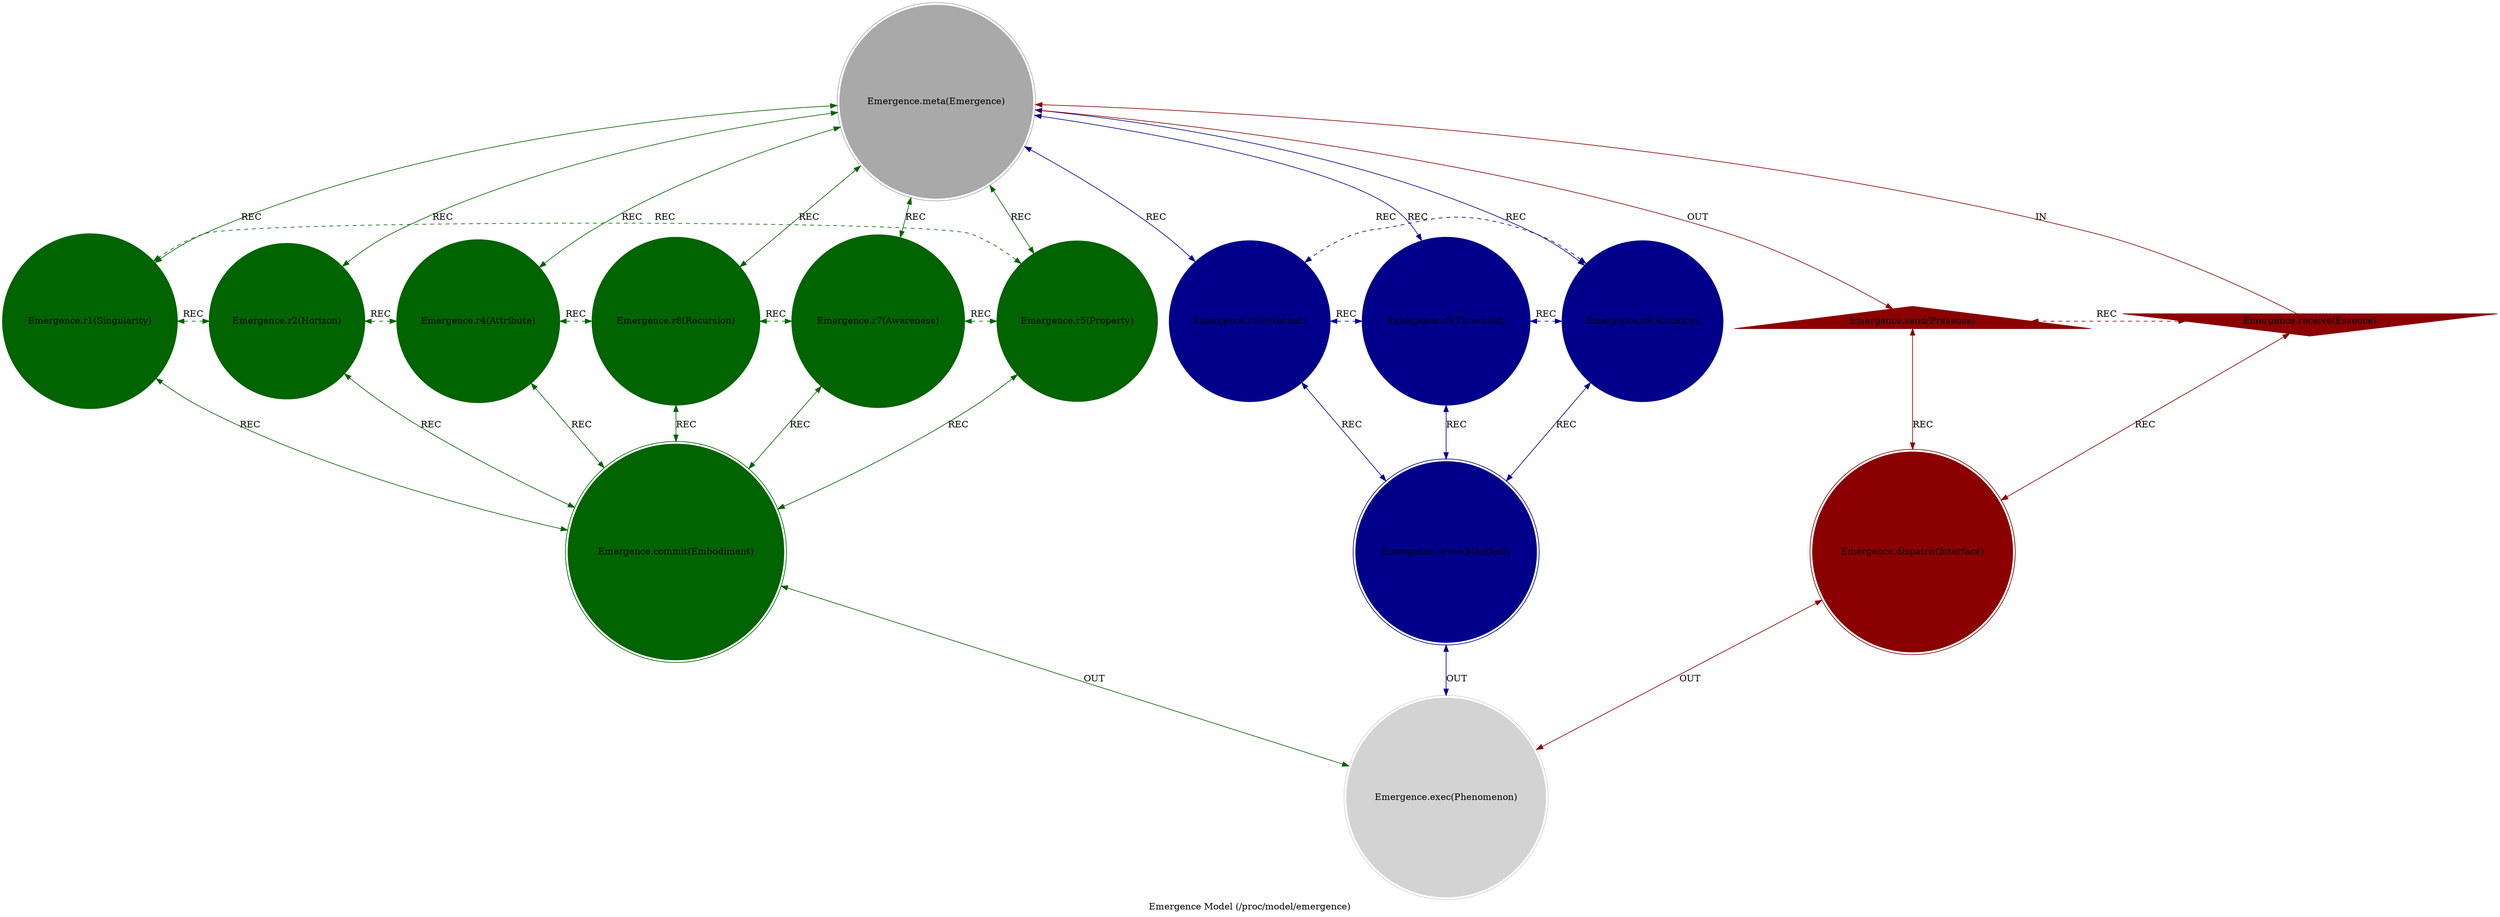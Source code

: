 strict digraph EmergenceModel {
    style = filled;
    color = lightgray;
    node [shape = circle; style = filled; color = lightgreen;];
    edge [color = darkgray;];
    label = "Emergence Model (/proc/model/emergence)";
    comment = "TODO";
    
    spark_0_emergence_model_t [label = "Emergence.meta(Emergence)";comment = "Abstract: TODO";shape = doublecircle;color = darkgray;];
    spark_1_emergence_model_t [label = "Emergence.r1(Singularity)";comment = "Initiation: TODO";color = darkgreen;];
    spark_2_emergence_model_t [label = "Emergence.r2(Horizon)";comment = "Response: TODO";color = darkgreen;];
    spark_4_emergence_model_t [label = "Emergence.r4(Attribute)";comment = "Integration: TODO";color = darkgreen;];
    spark_8_emergence_model_t [label = "Emergence.r8(Recursion)";comment = "Reflection: TODO";color = darkgreen;];
    spark_7_emergence_model_t [label = "Emergence.r7(Awareness)";comment = "Consolidation: TODO";color = darkgreen;];
    spark_5_emergence_model_t [label = "Emergence.r5(Property)";comment = "Propagation: TODO";color = darkgreen;];
    spark_3_emergence_model_t [label = "Emergence.r3(Potential)";comment = "Thesis: TODO";color = darkblue;];
    spark_6_emergence_model_t [label = "Emergence.r6(Threshold)";comment = "Antithesis: TODO";color = darkblue;];
    spark_9_emergence_model_t [label = "Emergence.r9(Actuality)";comment = "Synthesis: TODO";color = darkblue;];
    spark_a_emergence_model_t [label = "Emergence.receive(Essence)";comment = "Potential: The pure, unmanifested property.";shape = invtriangle;color = darkred;];
    spark_b_emergence_model_t [label = "Emergence.send(Presence)";comment = "Manifest: The tangible, observable attributes.";shape = triangle;color = darkred;];
    spark_c_emergence_model_t [label = "Emergence.dispatch(Interface)";comment = "Why-Who: TODO";shape = doublecircle;color = darkred;];
    spark_d_emergence_model_t [label = "Emergence.commit(Embodiment)";comment = "What-How: TODO";shape = doublecircle;color = darkgreen;];
    spark_e_emergence_model_t [label = "Emergence.serve(Manifest)";comment = "When-Where: TODO";shape = doublecircle;color = darkblue;];
    spark_f_emergence_model_t [label = "Emergence.exec(Phenomenon)";comment = "Which-Closure: TODO";shape = doublecircle;color = lightgray;];
    
    spark_a_emergence_model_t -> spark_0_emergence_model_t [label = "IN"; comment = "todo"; color = darkred; constraint = false;];
    spark_0_emergence_model_t -> spark_b_emergence_model_t [label = "OUT"; comment = "todo"; color = darkred;];
    spark_0_emergence_model_t -> spark_3_emergence_model_t [label = "REC"; comment = "todo"; color = darkblue; dir = both;];
    spark_0_emergence_model_t -> spark_6_emergence_model_t [label = "REC"; comment = "todo"; color = darkblue; dir = both;];
    spark_0_emergence_model_t -> spark_9_emergence_model_t [label = "REC"; comment = "todo"; color = darkblue; dir = both;];
    spark_0_emergence_model_t -> spark_1_emergence_model_t [label = "REC"; comment = "todo"; color = darkgreen; dir = both;];
    spark_0_emergence_model_t -> spark_2_emergence_model_t [label = "REC"; comment = "todo"; color = darkgreen; dir = both;];
    spark_0_emergence_model_t -> spark_4_emergence_model_t [label = "REC"; comment = "todo"; color = darkgreen; dir = both;];
    spark_0_emergence_model_t -> spark_8_emergence_model_t [label = "REC"; comment = "todo"; color = darkgreen; dir = both;];
    spark_0_emergence_model_t -> spark_7_emergence_model_t [label = "REC"; comment = "todo"; color = darkgreen; dir = both;];
    spark_0_emergence_model_t -> spark_5_emergence_model_t [label = "REC"; comment = "todo"; color = darkgreen; dir = both;];
    
    spark_a_emergence_model_t -> spark_c_emergence_model_t [label = "REC"; comment = "todo"; color = darkred; dir = both;];
    spark_b_emergence_model_t -> spark_c_emergence_model_t [label = "REC"; comment = "todo"; color = darkred; dir = both;];
    spark_1_emergence_model_t -> spark_d_emergence_model_t [label = "REC"; comment = "todo"; color = darkgreen; dir = both;];
    spark_2_emergence_model_t -> spark_d_emergence_model_t [label = "REC"; comment = "todo"; color = darkgreen; dir = both;];
    spark_4_emergence_model_t -> spark_d_emergence_model_t [label = "REC"; comment = "todo"; color = darkgreen; dir = both;];
    spark_8_emergence_model_t -> spark_d_emergence_model_t [label = "REC"; comment = "todo"; color = darkgreen; dir = both;];
    spark_7_emergence_model_t -> spark_d_emergence_model_t [label = "REC"; comment = "todo"; color = darkgreen; dir = both;];
    spark_5_emergence_model_t -> spark_d_emergence_model_t [label = "REC"; comment = "todo"; color = darkgreen; dir = both;];
    spark_3_emergence_model_t -> spark_e_emergence_model_t [label = "REC"; comment = "todo"; color = darkblue; dir = both;];
    spark_6_emergence_model_t -> spark_e_emergence_model_t [label = "REC"; comment = "todo"; color = darkblue; dir = both;];
    spark_9_emergence_model_t -> spark_e_emergence_model_t [label = "REC"; comment = "todo"; color = darkblue; dir = both;];
    
    spark_1_emergence_model_t -> spark_2_emergence_model_t [label = "REC"; comment = "todo"; color = darkgreen; dir = both; style = dashed; constraint = false;];
    spark_2_emergence_model_t -> spark_4_emergence_model_t [label = "REC"; comment = "todo"; color = darkgreen; dir = both; style = dashed; constraint = false;];
    spark_4_emergence_model_t -> spark_8_emergence_model_t [label = "REC"; comment = "todo"; color = darkgreen; dir = both; style = dashed; constraint = false;];
    spark_8_emergence_model_t -> spark_7_emergence_model_t [label = "REC"; comment = "todo"; color = darkgreen; dir = both; style = dashed; constraint = false;];
    spark_7_emergence_model_t -> spark_5_emergence_model_t [label = "REC"; comment = "todo"; color = darkgreen; dir = both; style = dashed; constraint = false;];
    spark_5_emergence_model_t -> spark_1_emergence_model_t [label = "REC"; comment = "todo"; color = darkgreen; dir = both; style = dashed; constraint = false;];
    spark_3_emergence_model_t -> spark_6_emergence_model_t [label = "REC"; comment = "todo"; color = darkblue; dir = both; style = dashed; constraint = false;];
    spark_6_emergence_model_t -> spark_9_emergence_model_t [label = "REC"; comment = "todo"; color = darkblue; dir = both; style = dashed; constraint = false;];
    spark_9_emergence_model_t -> spark_3_emergence_model_t [label = "REC"; comment = "todo"; color = darkblue; dir = both; style = dashed; constraint = false;];
    spark_a_emergence_model_t -> spark_b_emergence_model_t [label = "REC"; comment = "todo"; color = darkred; dir = both; style = dashed; constraint = false;];
    
    spark_c_emergence_model_t -> spark_f_emergence_model_t [label = "OUT"; comment = "todo"; color = darkred; dir = both;];
    spark_d_emergence_model_t -> spark_f_emergence_model_t [label = "OUT"; comment = "todo"; color = darkgreen; dir = both;];
    spark_e_emergence_model_t -> spark_f_emergence_model_t [label = "OUT"; comment = "todo"; color = darkblue; dir = both;];
}